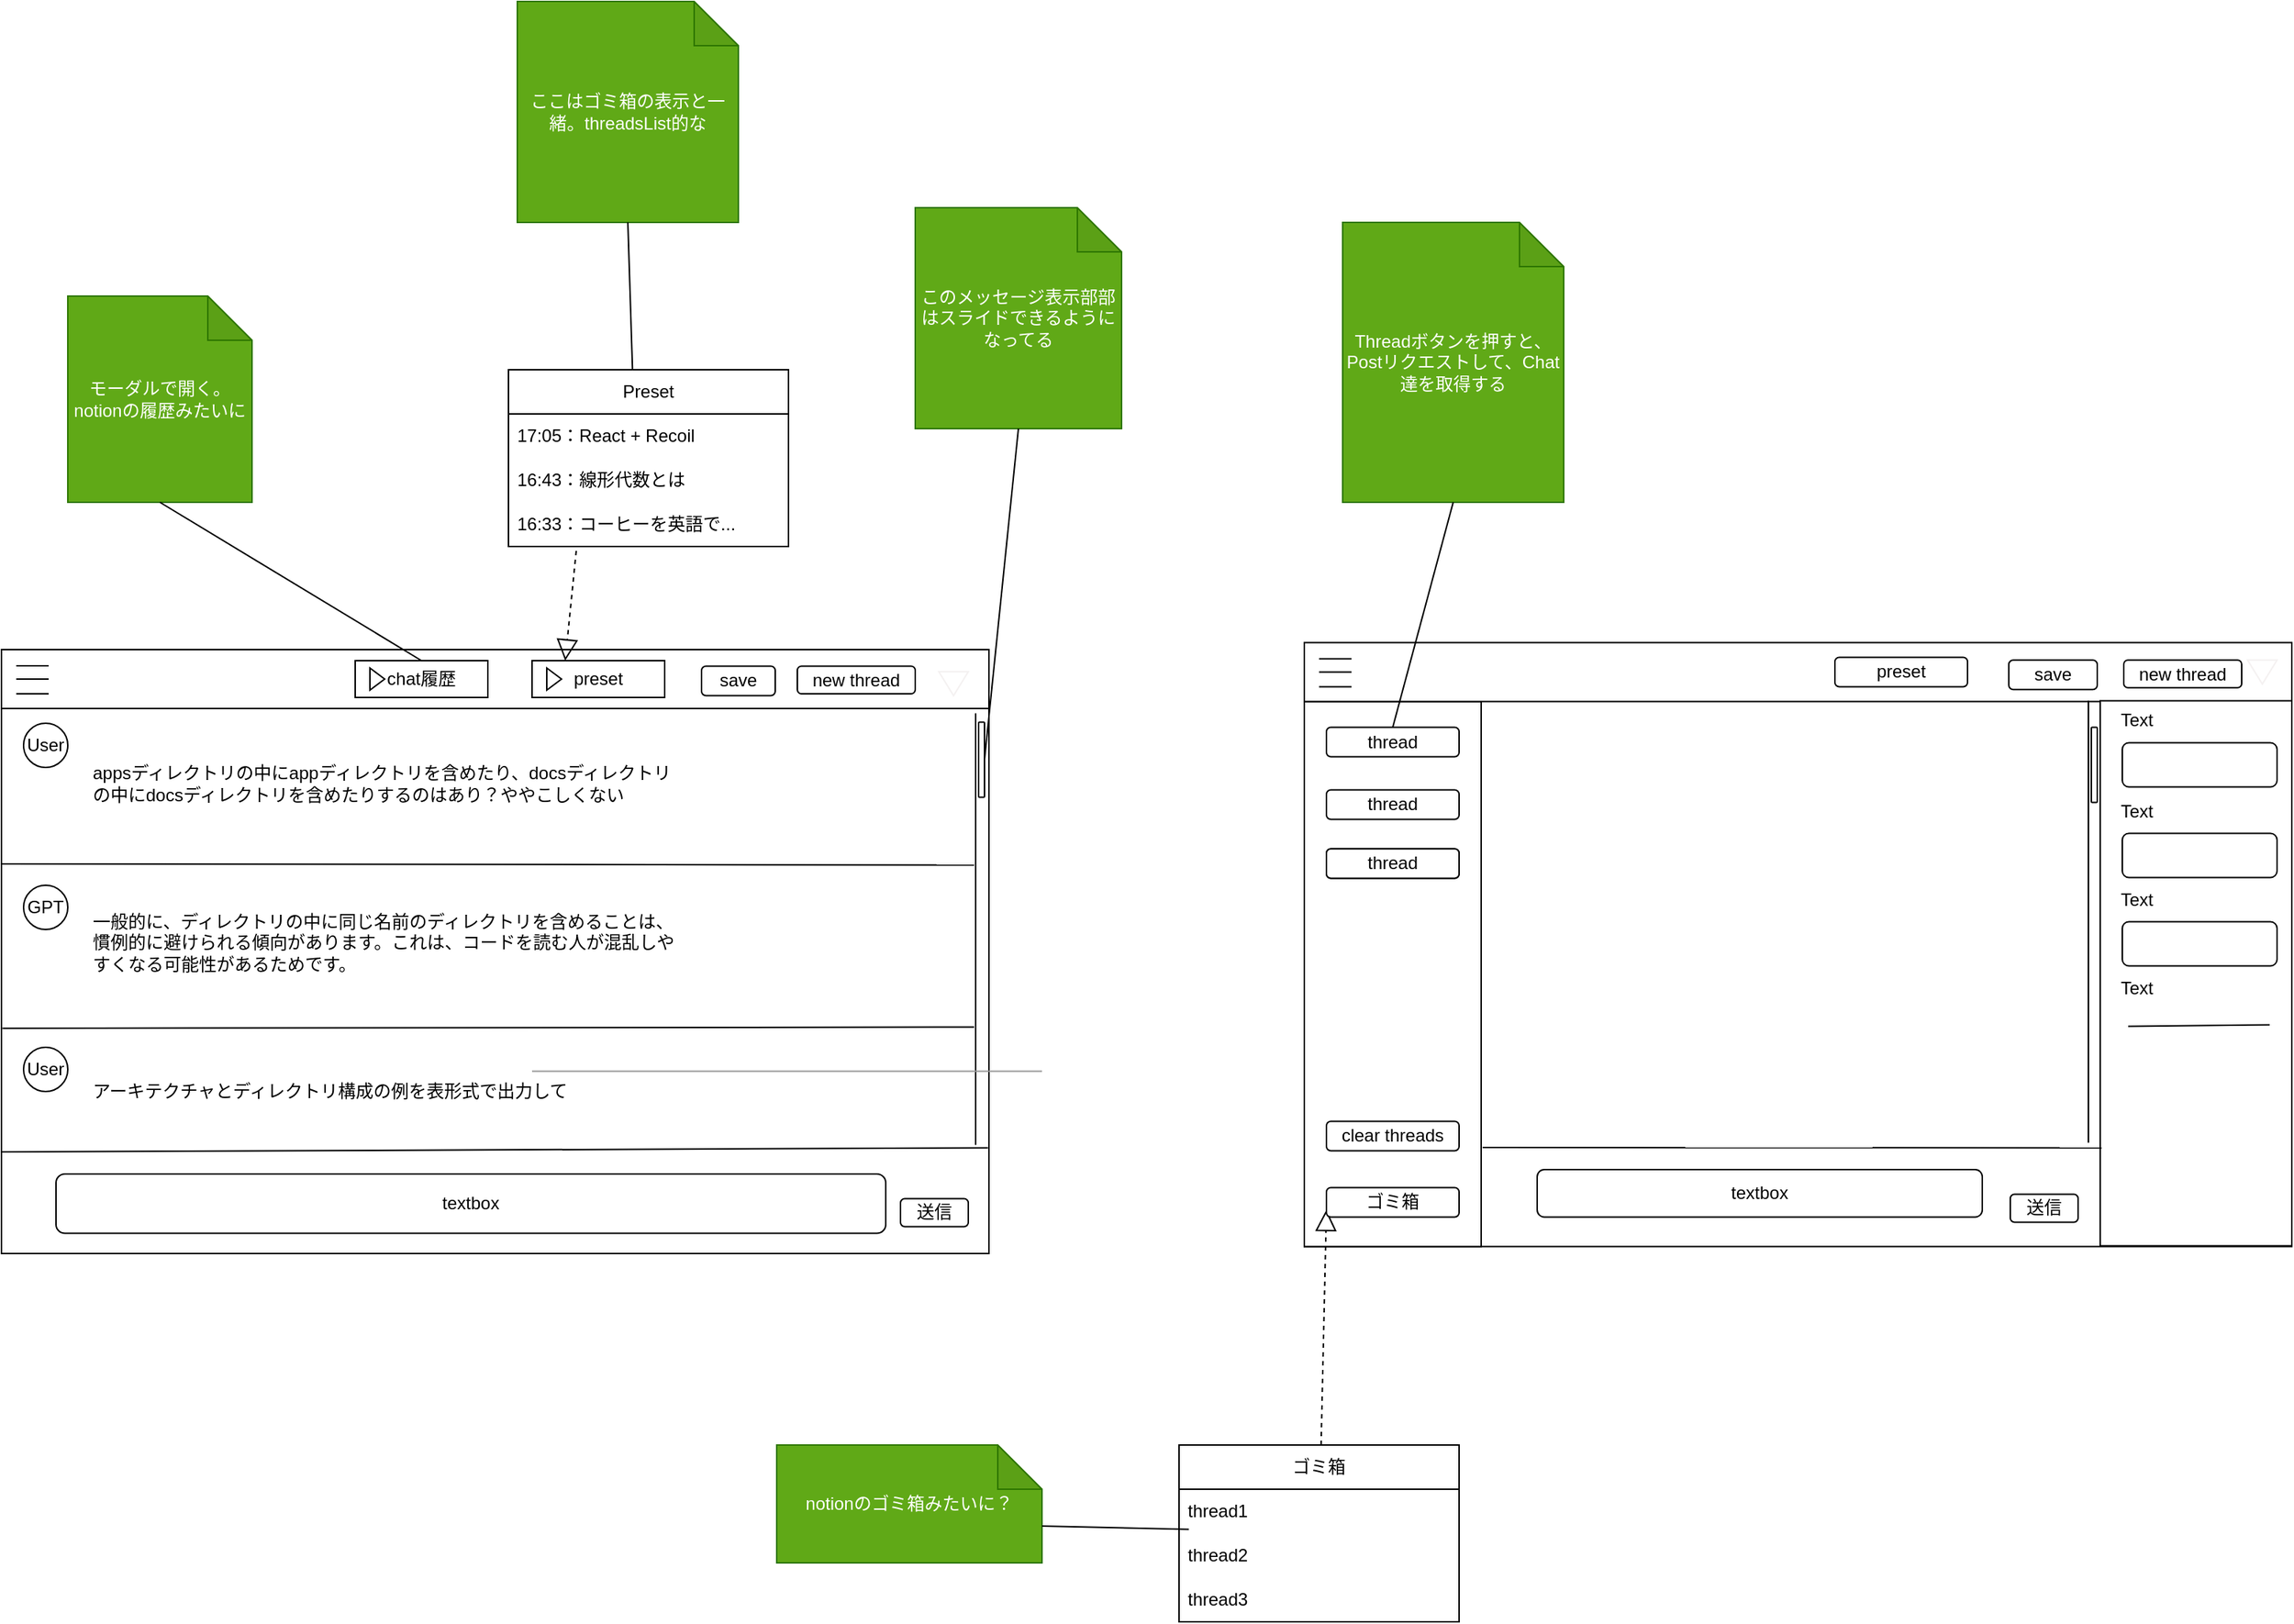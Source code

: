 <mxfile>
    <diagram id="VdgsyUHHD2g-uRMNJ1eA" name="Page-1">
        <mxGraphModel dx="1058" dy="2035" grid="1" gridSize="10" guides="1" tooltips="1" connect="1" arrows="1" fold="1" page="1" pageScale="1" pageWidth="827" pageHeight="1169" math="0" shadow="0">
            <root>
                <mxCell id="0"/>
                <mxCell id="1" parent="0"/>
                <mxCell id="55" value="" style="rounded=0;whiteSpace=wrap;html=1;" parent="1" vertex="1">
                    <mxGeometry x="964" y="125.25" width="670" height="400" as="geometry"/>
                </mxCell>
                <mxCell id="70" value="" style="rounded=0;whiteSpace=wrap;html=1;" parent="1" vertex="1">
                    <mxGeometry x="964" y="155.25" width="120" height="370" as="geometry"/>
                </mxCell>
                <mxCell id="71" value="thread" style="rounded=1;whiteSpace=wrap;html=1;" parent="1" vertex="1">
                    <mxGeometry x="979" y="172.75" width="90" height="20" as="geometry"/>
                </mxCell>
                <mxCell id="72" value="thread" style="rounded=1;whiteSpace=wrap;html=1;" parent="1" vertex="1">
                    <mxGeometry x="979" y="255.25" width="90" height="20" as="geometry"/>
                </mxCell>
                <mxCell id="73" value="thread" style="rounded=1;whiteSpace=wrap;html=1;" parent="1" vertex="1">
                    <mxGeometry x="979" y="215.25" width="90" height="20" as="geometry"/>
                </mxCell>
                <mxCell id="110" value="" style="endArrow=block;dashed=1;endFill=0;endSize=12;html=1;entryX=0;entryY=0.75;entryDx=0;entryDy=0;" parent="1" source="115" target="284" edge="1">
                    <mxGeometry width="160" relative="1" as="geometry">
                        <mxPoint x="1254" y="-379.75" as="sourcePoint"/>
                        <mxPoint x="979" y="500.264" as="targetPoint"/>
                    </mxGeometry>
                </mxCell>
                <mxCell id="115" value="ゴミ箱" style="swimlane;fontStyle=0;childLayout=stackLayout;horizontal=1;startSize=30;horizontalStack=0;resizeParent=1;resizeParentMax=0;resizeLast=0;collapsible=1;marginBottom=0;whiteSpace=wrap;html=1;fillColor=default;" parent="1" vertex="1">
                    <mxGeometry x="879" y="660" width="190" height="120" as="geometry">
                        <mxRectangle x="240" y="-280" width="60" height="30" as="alternateBounds"/>
                    </mxGeometry>
                </mxCell>
                <mxCell id="117" value="thread1" style="text;strokeColor=none;fillColor=none;align=left;verticalAlign=middle;spacingLeft=4;spacingRight=4;overflow=hidden;points=[[0,0.5],[1,0.5]];portConstraint=eastwest;rotatable=0;whiteSpace=wrap;html=1;" parent="115" vertex="1">
                    <mxGeometry y="30" width="190" height="30" as="geometry"/>
                </mxCell>
                <mxCell id="118" value="thread2" style="text;strokeColor=none;fillColor=none;align=left;verticalAlign=middle;spacingLeft=4;spacingRight=4;overflow=hidden;points=[[0,0.5],[1,0.5]];portConstraint=eastwest;rotatable=0;whiteSpace=wrap;html=1;" parent="115" vertex="1">
                    <mxGeometry y="60" width="190" height="30" as="geometry"/>
                </mxCell>
                <mxCell id="119" value="thread3" style="text;strokeColor=none;fillColor=none;align=left;verticalAlign=middle;spacingLeft=4;spacingRight=4;overflow=hidden;points=[[0,0.5],[1,0.5]];portConstraint=eastwest;rotatable=0;whiteSpace=wrap;html=1;" parent="115" vertex="1">
                    <mxGeometry y="90" width="190" height="30" as="geometry"/>
                </mxCell>
                <mxCell id="129" value="" style="rounded=0;whiteSpace=wrap;html=1;" parent="1" vertex="1">
                    <mxGeometry x="964" y="115.25" width="670" height="40" as="geometry"/>
                </mxCell>
                <mxCell id="130" value="preset" style="rounded=1;whiteSpace=wrap;html=1;" parent="1" vertex="1">
                    <mxGeometry x="1324" y="125.25" width="90" height="20" as="geometry"/>
                </mxCell>
                <mxCell id="131" value="save" style="rounded=1;whiteSpace=wrap;html=1;" parent="1" vertex="1">
                    <mxGeometry x="1442" y="127.13" width="60" height="20" as="geometry"/>
                </mxCell>
                <mxCell id="132" value="" style="endArrow=none;html=1;" parent="1" edge="1">
                    <mxGeometry width="50" height="50" relative="1" as="geometry">
                        <mxPoint x="974" y="126.25" as="sourcePoint"/>
                        <mxPoint x="996" y="126.25" as="targetPoint"/>
                    </mxGeometry>
                </mxCell>
                <mxCell id="133" value="" style="endArrow=none;html=1;" parent="1" edge="1">
                    <mxGeometry width="50" height="50" relative="1" as="geometry">
                        <mxPoint x="974" y="135.25" as="sourcePoint"/>
                        <mxPoint x="996" y="135.25" as="targetPoint"/>
                    </mxGeometry>
                </mxCell>
                <mxCell id="134" value="" style="endArrow=none;html=1;" parent="1" edge="1">
                    <mxGeometry width="50" height="50" relative="1" as="geometry">
                        <mxPoint x="974" y="145.25" as="sourcePoint"/>
                        <mxPoint x="996" y="145.25" as="targetPoint"/>
                    </mxGeometry>
                </mxCell>
                <mxCell id="138" value="このメッセージ表示部部はスライドできるようになってる" style="shape=note;whiteSpace=wrap;html=1;backgroundOutline=1;darkOpacity=0.05;fillColor=#60a917;fontColor=#ffffff;strokeColor=#2D7600;" parent="1" vertex="1">
                    <mxGeometry x="700" y="-180" width="140" height="150" as="geometry"/>
                </mxCell>
                <mxCell id="162" value="Threadボタンを押すと、Postリクエストして、Chat達を取得する" style="shape=note;whiteSpace=wrap;html=1;backgroundOutline=1;darkOpacity=0.05;fillColor=#60a917;fontColor=#ffffff;strokeColor=#2D7600;align=center;" parent="1" vertex="1">
                    <mxGeometry x="990" y="-170" width="150" height="190" as="geometry"/>
                </mxCell>
                <mxCell id="163" value="" style="endArrow=none;html=1;exitX=0.5;exitY=1;exitDx=0;exitDy=0;exitPerimeter=0;entryX=0.5;entryY=0;entryDx=0;entryDy=0;" parent="1" source="162" target="71" edge="1">
                    <mxGeometry width="50" height="50" relative="1" as="geometry">
                        <mxPoint x="1164" y="55.25" as="sourcePoint"/>
                        <mxPoint x="1214" y="15.25" as="targetPoint"/>
                    </mxGeometry>
                </mxCell>
                <mxCell id="169" value="" style="rounded=0;whiteSpace=wrap;html=1;" parent="1" vertex="1">
                    <mxGeometry x="1504" y="154.75" width="130" height="370" as="geometry"/>
                </mxCell>
                <mxCell id="170" value="" style="rounded=1;whiteSpace=wrap;html=1;" parent="1" vertex="1">
                    <mxGeometry x="1519" y="244.75" width="105" height="30" as="geometry"/>
                </mxCell>
                <mxCell id="171" value="" style="rounded=1;whiteSpace=wrap;html=1;" parent="1" vertex="1">
                    <mxGeometry x="1519" y="304.75" width="105" height="30" as="geometry"/>
                </mxCell>
                <mxCell id="172" value="Text" style="text;html=1;strokeColor=none;fillColor=none;align=center;verticalAlign=middle;whiteSpace=wrap;rounded=0;" parent="1" vertex="1">
                    <mxGeometry x="1504" y="214.75" width="50" height="30" as="geometry"/>
                </mxCell>
                <mxCell id="173" value="Text" style="text;html=1;strokeColor=none;fillColor=none;align=center;verticalAlign=middle;whiteSpace=wrap;rounded=0;" parent="1" vertex="1">
                    <mxGeometry x="1504" y="274.75" width="50" height="30" as="geometry"/>
                </mxCell>
                <mxCell id="174" value="Text" style="text;html=1;strokeColor=none;fillColor=none;align=center;verticalAlign=middle;whiteSpace=wrap;rounded=0;" parent="1" vertex="1">
                    <mxGeometry x="1504" y="334.75" width="50" height="30" as="geometry"/>
                </mxCell>
                <mxCell id="175" value="" style="endArrow=none;html=1;" parent="1" edge="1">
                    <mxGeometry width="50" height="50" relative="1" as="geometry">
                        <mxPoint x="1523" y="375.75" as="sourcePoint"/>
                        <mxPoint x="1619" y="374.75" as="targetPoint"/>
                    </mxGeometry>
                </mxCell>
                <mxCell id="176" value="" style="endArrow=none;html=1;" parent="1" edge="1">
                    <mxGeometry width="50" height="50" relative="1" as="geometry">
                        <mxPoint x="1496" y="154.75" as="sourcePoint"/>
                        <mxPoint x="1496" y="454.75" as="targetPoint"/>
                    </mxGeometry>
                </mxCell>
                <mxCell id="177" value="" style="rounded=1;whiteSpace=wrap;html=1;" parent="1" vertex="1">
                    <mxGeometry x="1498" y="172.75" width="4" height="51" as="geometry"/>
                </mxCell>
                <mxCell id="178" value="" style="rounded=1;whiteSpace=wrap;html=1;" parent="1" vertex="1">
                    <mxGeometry x="1519" y="183.25" width="105" height="30" as="geometry"/>
                </mxCell>
                <mxCell id="179" value="Text" style="text;html=1;strokeColor=none;fillColor=none;align=center;verticalAlign=middle;whiteSpace=wrap;rounded=0;" parent="1" vertex="1">
                    <mxGeometry x="1504" y="153.25" width="50" height="30" as="geometry"/>
                </mxCell>
                <mxCell id="181" value="" style="rounded=0;whiteSpace=wrap;html=1;" parent="1" vertex="1">
                    <mxGeometry x="80" y="120" width="670" height="410" as="geometry"/>
                </mxCell>
                <mxCell id="183" value="" style="rounded=0;whiteSpace=wrap;html=1;" parent="1" vertex="1">
                    <mxGeometry x="80" y="120" width="670" height="40" as="geometry"/>
                </mxCell>
                <mxCell id="190" value="save" style="rounded=1;whiteSpace=wrap;html=1;" parent="1" vertex="1">
                    <mxGeometry x="555" y="131.25" width="50" height="20" as="geometry"/>
                </mxCell>
                <mxCell id="191" value="" style="endArrow=none;html=1;" parent="1" edge="1">
                    <mxGeometry width="50" height="50" relative="1" as="geometry">
                        <mxPoint x="90" y="131" as="sourcePoint"/>
                        <mxPoint x="112" y="131" as="targetPoint"/>
                    </mxGeometry>
                </mxCell>
                <mxCell id="192" value="" style="endArrow=none;html=1;" parent="1" edge="1">
                    <mxGeometry width="50" height="50" relative="1" as="geometry">
                        <mxPoint x="90" y="140" as="sourcePoint"/>
                        <mxPoint x="112" y="140" as="targetPoint"/>
                    </mxGeometry>
                </mxCell>
                <mxCell id="193" value="" style="endArrow=none;html=1;" parent="1" edge="1">
                    <mxGeometry width="50" height="50" relative="1" as="geometry">
                        <mxPoint x="90" y="150" as="sourcePoint"/>
                        <mxPoint x="112" y="150" as="targetPoint"/>
                    </mxGeometry>
                </mxCell>
                <mxCell id="194" value="new thread" style="rounded=1;whiteSpace=wrap;html=1;" parent="1" vertex="1">
                    <mxGeometry x="620" y="131.25" width="80" height="18.75" as="geometry"/>
                </mxCell>
                <mxCell id="195" value="textbox" style="rounded=1;whiteSpace=wrap;html=1;" parent="1" vertex="1">
                    <mxGeometry x="117" y="476" width="563" height="40.25" as="geometry"/>
                </mxCell>
                <mxCell id="196" value="User" style="ellipse;whiteSpace=wrap;html=1;aspect=fixed;" parent="1" vertex="1">
                    <mxGeometry x="95" y="170" width="30" height="30" as="geometry"/>
                </mxCell>
                <mxCell id="197" value="GPT" style="ellipse;whiteSpace=wrap;html=1;aspect=fixed;" parent="1" vertex="1">
                    <mxGeometry x="95" y="280" width="30" height="30" as="geometry"/>
                </mxCell>
                <mxCell id="198" value="" style="endArrow=none;html=1;" parent="1" edge="1">
                    <mxGeometry width="50" height="50" relative="1" as="geometry">
                        <mxPoint x="80" y="265.5" as="sourcePoint"/>
                        <mxPoint x="740" y="266.25" as="targetPoint"/>
                    </mxGeometry>
                </mxCell>
                <mxCell id="199" value="" style="endArrow=none;html=1;entryX=0.999;entryY=0.825;entryDx=0;entryDy=0;entryPerimeter=0;" parent="1" target="181" edge="1">
                    <mxGeometry width="50" height="50" relative="1" as="geometry">
                        <mxPoint x="80" y="461" as="sourcePoint"/>
                        <mxPoint x="620" y="458.59" as="targetPoint"/>
                    </mxGeometry>
                </mxCell>
                <mxCell id="202" value="" style="endArrow=none;html=1;exitX=0.001;exitY=0.627;exitDx=0;exitDy=0;exitPerimeter=0;" parent="1" source="181" edge="1">
                    <mxGeometry width="50" height="50" relative="1" as="geometry">
                        <mxPoint x="80" y="390" as="sourcePoint"/>
                        <mxPoint x="740" y="376.25" as="targetPoint"/>
                    </mxGeometry>
                </mxCell>
                <mxCell id="203" value="User" style="ellipse;whiteSpace=wrap;html=1;aspect=fixed;" parent="1" vertex="1">
                    <mxGeometry x="95" y="390" width="30" height="30" as="geometry"/>
                </mxCell>
                <mxCell id="204" value="" style="endArrow=none;html=1;" parent="1" edge="1">
                    <mxGeometry width="50" height="50" relative="1" as="geometry">
                        <mxPoint x="741.0" y="163.25" as="sourcePoint"/>
                        <mxPoint x="741" y="456.25" as="targetPoint"/>
                    </mxGeometry>
                </mxCell>
                <mxCell id="206" value="送信" style="rounded=1;whiteSpace=wrap;html=1;" parent="1" vertex="1">
                    <mxGeometry x="690" y="492.75" width="46" height="19" as="geometry"/>
                </mxCell>
                <mxCell id="210" value="appsディレクトリの中にappディレクトリを含めたり、docsディレクトリの中にdocsディレクトリを含めたりするのはあり？ややこしくない" style="text;html=1;strokeColor=none;fillColor=none;align=left;verticalAlign=middle;whiteSpace=wrap;rounded=0;strokeWidth=4;" parent="1" vertex="1">
                    <mxGeometry x="140" y="172.5" width="400" height="77.5" as="geometry"/>
                </mxCell>
                <mxCell id="211" value="一般的に、ディレクトリの中に同じ名前のディレクトリを含めることは、慣例的に避けられる傾向があります。これは、コードを読む人が混乱しやすくなる可能性があるためです。" style="text;html=1;strokeColor=none;fillColor=none;align=left;verticalAlign=middle;whiteSpace=wrap;rounded=0;strokeWidth=4;" parent="1" vertex="1">
                    <mxGeometry x="140" y="280" width="400" height="77.5" as="geometry"/>
                </mxCell>
                <mxCell id="212" value="アーキテクチャとディレクトリ構成の例を表形式で出力して" style="text;html=1;strokeColor=none;fillColor=none;align=left;verticalAlign=middle;whiteSpace=wrap;rounded=0;strokeWidth=4;" parent="1" vertex="1">
                    <mxGeometry x="140" y="390" width="380" height="60" as="geometry"/>
                </mxCell>
                <mxCell id="213" value="preset" style="html=1;whiteSpace=wrap;container=1;recursiveResize=0;collapsible=0;" parent="1" vertex="1">
                    <mxGeometry x="440" y="127.5" width="90" height="25" as="geometry"/>
                </mxCell>
                <mxCell id="214" value="" style="triangle;html=1;whiteSpace=wrap;" parent="213" vertex="1">
                    <mxGeometry x="10" y="5" width="10" height="15" as="geometry"/>
                </mxCell>
                <mxCell id="250" value="" style="rounded=1;whiteSpace=wrap;html=1;" parent="1" vertex="1">
                    <mxGeometry x="743" y="169.25" width="4" height="51" as="geometry"/>
                </mxCell>
                <mxCell id="256" value="" style="dashed=0;shape=line;strokeWidth=1;noLabel=1;strokeColor=#999999;fillColor=default;" parent="1" vertex="1">
                    <mxGeometry x="440" y="401.25" width="346" height="10" as="geometry"/>
                </mxCell>
                <mxCell id="270" value="" style="triangle;whiteSpace=wrap;html=1;strokeColor=#f4f1f1;strokeWidth=1;fillColor=default;direction=south;" parent="1" vertex="1">
                    <mxGeometry x="716" y="135" width="20" height="16.25" as="geometry"/>
                </mxCell>
                <mxCell id="275" value="" style="triangle;whiteSpace=wrap;html=1;strokeColor=#f4f1f1;strokeWidth=1;fillColor=default;direction=south;" parent="1" vertex="1">
                    <mxGeometry x="1604" y="127.13" width="20" height="16.25" as="geometry"/>
                </mxCell>
                <mxCell id="279" value="textbox" style="rounded=1;whiteSpace=wrap;html=1;" parent="1" vertex="1">
                    <mxGeometry x="1122" y="473" width="302" height="32.25" as="geometry"/>
                </mxCell>
                <mxCell id="280" value="" style="endArrow=none;html=1;" parent="1" edge="1">
                    <mxGeometry width="50" height="50" relative="1" as="geometry">
                        <mxPoint x="1085" y="458.0" as="sourcePoint"/>
                        <mxPoint x="1505" y="458.25" as="targetPoint"/>
                    </mxGeometry>
                </mxCell>
                <mxCell id="281" value="送信" style="rounded=1;whiteSpace=wrap;html=1;" parent="1" vertex="1">
                    <mxGeometry x="1443" y="489.75" width="46" height="19" as="geometry"/>
                </mxCell>
                <mxCell id="282" value="thread" style="rounded=1;whiteSpace=wrap;html=1;" parent="1" vertex="1">
                    <mxGeometry x="979" y="255.25" width="90" height="20" as="geometry"/>
                </mxCell>
                <mxCell id="283" value="clear threads" style="rounded=1;whiteSpace=wrap;html=1;" parent="1" vertex="1">
                    <mxGeometry x="979" y="440.25" width="90" height="20" as="geometry"/>
                </mxCell>
                <mxCell id="284" value="ゴミ箱" style="rounded=1;whiteSpace=wrap;html=1;" parent="1" vertex="1">
                    <mxGeometry x="979" y="485.25" width="90" height="20" as="geometry"/>
                </mxCell>
                <mxCell id="285" value="new thread" style="rounded=1;whiteSpace=wrap;html=1;" parent="1" vertex="1">
                    <mxGeometry x="1520" y="127.13" width="80" height="18.75" as="geometry"/>
                </mxCell>
                <mxCell id="287" value="Preset" style="swimlane;fontStyle=0;childLayout=stackLayout;horizontal=1;startSize=30;horizontalStack=0;resizeParent=1;resizeParentMax=0;resizeLast=0;collapsible=1;marginBottom=0;whiteSpace=wrap;html=1;fillColor=default;" parent="1" vertex="1">
                    <mxGeometry x="424" y="-70" width="190" height="120" as="geometry">
                        <mxRectangle x="240" y="-280" width="60" height="30" as="alternateBounds"/>
                    </mxGeometry>
                </mxCell>
                <mxCell id="288" value="17:05：React + Recoil" style="text;strokeColor=none;fillColor=none;align=left;verticalAlign=middle;spacingLeft=4;spacingRight=4;overflow=hidden;points=[[0,0.5],[1,0.5]];portConstraint=eastwest;rotatable=0;whiteSpace=wrap;html=1;" parent="287" vertex="1">
                    <mxGeometry y="30" width="190" height="30" as="geometry"/>
                </mxCell>
                <mxCell id="289" value="16:43：線形代数とは" style="text;strokeColor=none;fillColor=none;align=left;verticalAlign=middle;spacingLeft=4;spacingRight=4;overflow=hidden;points=[[0,0.5],[1,0.5]];portConstraint=eastwest;rotatable=0;whiteSpace=wrap;html=1;" parent="287" vertex="1">
                    <mxGeometry y="60" width="190" height="30" as="geometry"/>
                </mxCell>
                <mxCell id="290" value="16:33：コーヒーを英語で..." style="text;strokeColor=none;fillColor=none;align=left;verticalAlign=middle;spacingLeft=4;spacingRight=4;overflow=hidden;points=[[0,0.5],[1,0.5]];portConstraint=eastwest;rotatable=0;whiteSpace=wrap;html=1;" parent="287" vertex="1">
                    <mxGeometry y="90" width="190" height="30" as="geometry"/>
                </mxCell>
                <mxCell id="291" value="" style="endArrow=block;dashed=1;endFill=0;endSize=12;html=1;entryX=0.25;entryY=0;entryDx=0;entryDy=0;exitX=0.242;exitY=1.1;exitDx=0;exitDy=0;exitPerimeter=0;" parent="1" source="290" target="213" edge="1">
                    <mxGeometry width="160" relative="1" as="geometry">
                        <mxPoint x="220" y="2.998" as="sourcePoint"/>
                        <mxPoint x="325" y="-22.99" as="targetPoint"/>
                    </mxGeometry>
                </mxCell>
                <mxCell id="294" value="chat履歴" style="html=1;whiteSpace=wrap;container=1;recursiveResize=0;collapsible=0;" vertex="1" parent="1">
                    <mxGeometry x="320" y="127.5" width="90" height="25" as="geometry"/>
                </mxCell>
                <mxCell id="295" value="" style="triangle;html=1;whiteSpace=wrap;" vertex="1" parent="294">
                    <mxGeometry x="10" y="5" width="10" height="15" as="geometry"/>
                </mxCell>
                <mxCell id="296" value="モーダルで開く。notionの履歴みたいに" style="shape=note;whiteSpace=wrap;html=1;backgroundOutline=1;darkOpacity=0.05;fillColor=#60a917;fontColor=#ffffff;strokeColor=#2D7600;" vertex="1" parent="1">
                    <mxGeometry x="125" y="-120" width="125" height="140" as="geometry"/>
                </mxCell>
                <mxCell id="297" value="" style="endArrow=none;html=1;entryX=0.5;entryY=1;entryDx=0;entryDy=0;entryPerimeter=0;exitX=0.5;exitY=0;exitDx=0;exitDy=0;" edge="1" parent="1" source="294" target="296">
                    <mxGeometry width="50" height="50" relative="1" as="geometry">
                        <mxPoint x="757" y="204.75" as="sourcePoint"/>
                        <mxPoint x="890" y="61.25" as="targetPoint"/>
                    </mxGeometry>
                </mxCell>
                <mxCell id="299" value="notionのゴミ箱みたいに？" style="shape=note;whiteSpace=wrap;html=1;backgroundOutline=1;darkOpacity=0.05;fillColor=#60a917;fontColor=#ffffff;strokeColor=#2D7600;align=center;" vertex="1" parent="1">
                    <mxGeometry x="606" y="660" width="180" height="80" as="geometry"/>
                </mxCell>
                <mxCell id="300" value="" style="endArrow=none;html=1;exitX=0;exitY=0;exitDx=180;exitDy=55;exitPerimeter=0;entryX=0.035;entryY=-0.09;entryDx=0;entryDy=0;entryPerimeter=0;" edge="1" parent="1" source="299" target="118">
                    <mxGeometry width="50" height="50" relative="1" as="geometry">
                        <mxPoint x="835.5" y="148.86" as="sourcePoint"/>
                        <mxPoint x="989" y="182.75" as="targetPoint"/>
                    </mxGeometry>
                </mxCell>
                <mxCell id="139" value="" style="endArrow=none;html=1;entryX=0.5;entryY=1;entryDx=0;entryDy=0;entryPerimeter=0;exitX=1;exitY=0.5;exitDx=0;exitDy=0;" parent="1" source="250" target="138" edge="1">
                    <mxGeometry width="50" height="50" relative="1" as="geometry">
                        <mxPoint x="550" y="660" as="sourcePoint"/>
                        <mxPoint x="600" y="610" as="targetPoint"/>
                    </mxGeometry>
                </mxCell>
                <mxCell id="301" value="ここはゴミ箱の表示と一緒。threadsList的な" style="shape=note;whiteSpace=wrap;html=1;backgroundOutline=1;darkOpacity=0.05;fillColor=#60a917;fontColor=#ffffff;strokeColor=#2D7600;" vertex="1" parent="1">
                    <mxGeometry x="430" y="-320" width="150" height="150" as="geometry"/>
                </mxCell>
                <mxCell id="302" value="" style="endArrow=none;html=1;entryX=0.5;entryY=1;entryDx=0;entryDy=0;entryPerimeter=0;exitX=0.443;exitY=0;exitDx=0;exitDy=0;exitPerimeter=0;" edge="1" parent="1" source="287" target="301">
                    <mxGeometry width="50" height="50" relative="1" as="geometry">
                        <mxPoint x="510" y="-80" as="sourcePoint"/>
                        <mxPoint x="197.5" y="30" as="targetPoint"/>
                    </mxGeometry>
                </mxCell>
            </root>
        </mxGraphModel>
    </diagram>
</mxfile>
